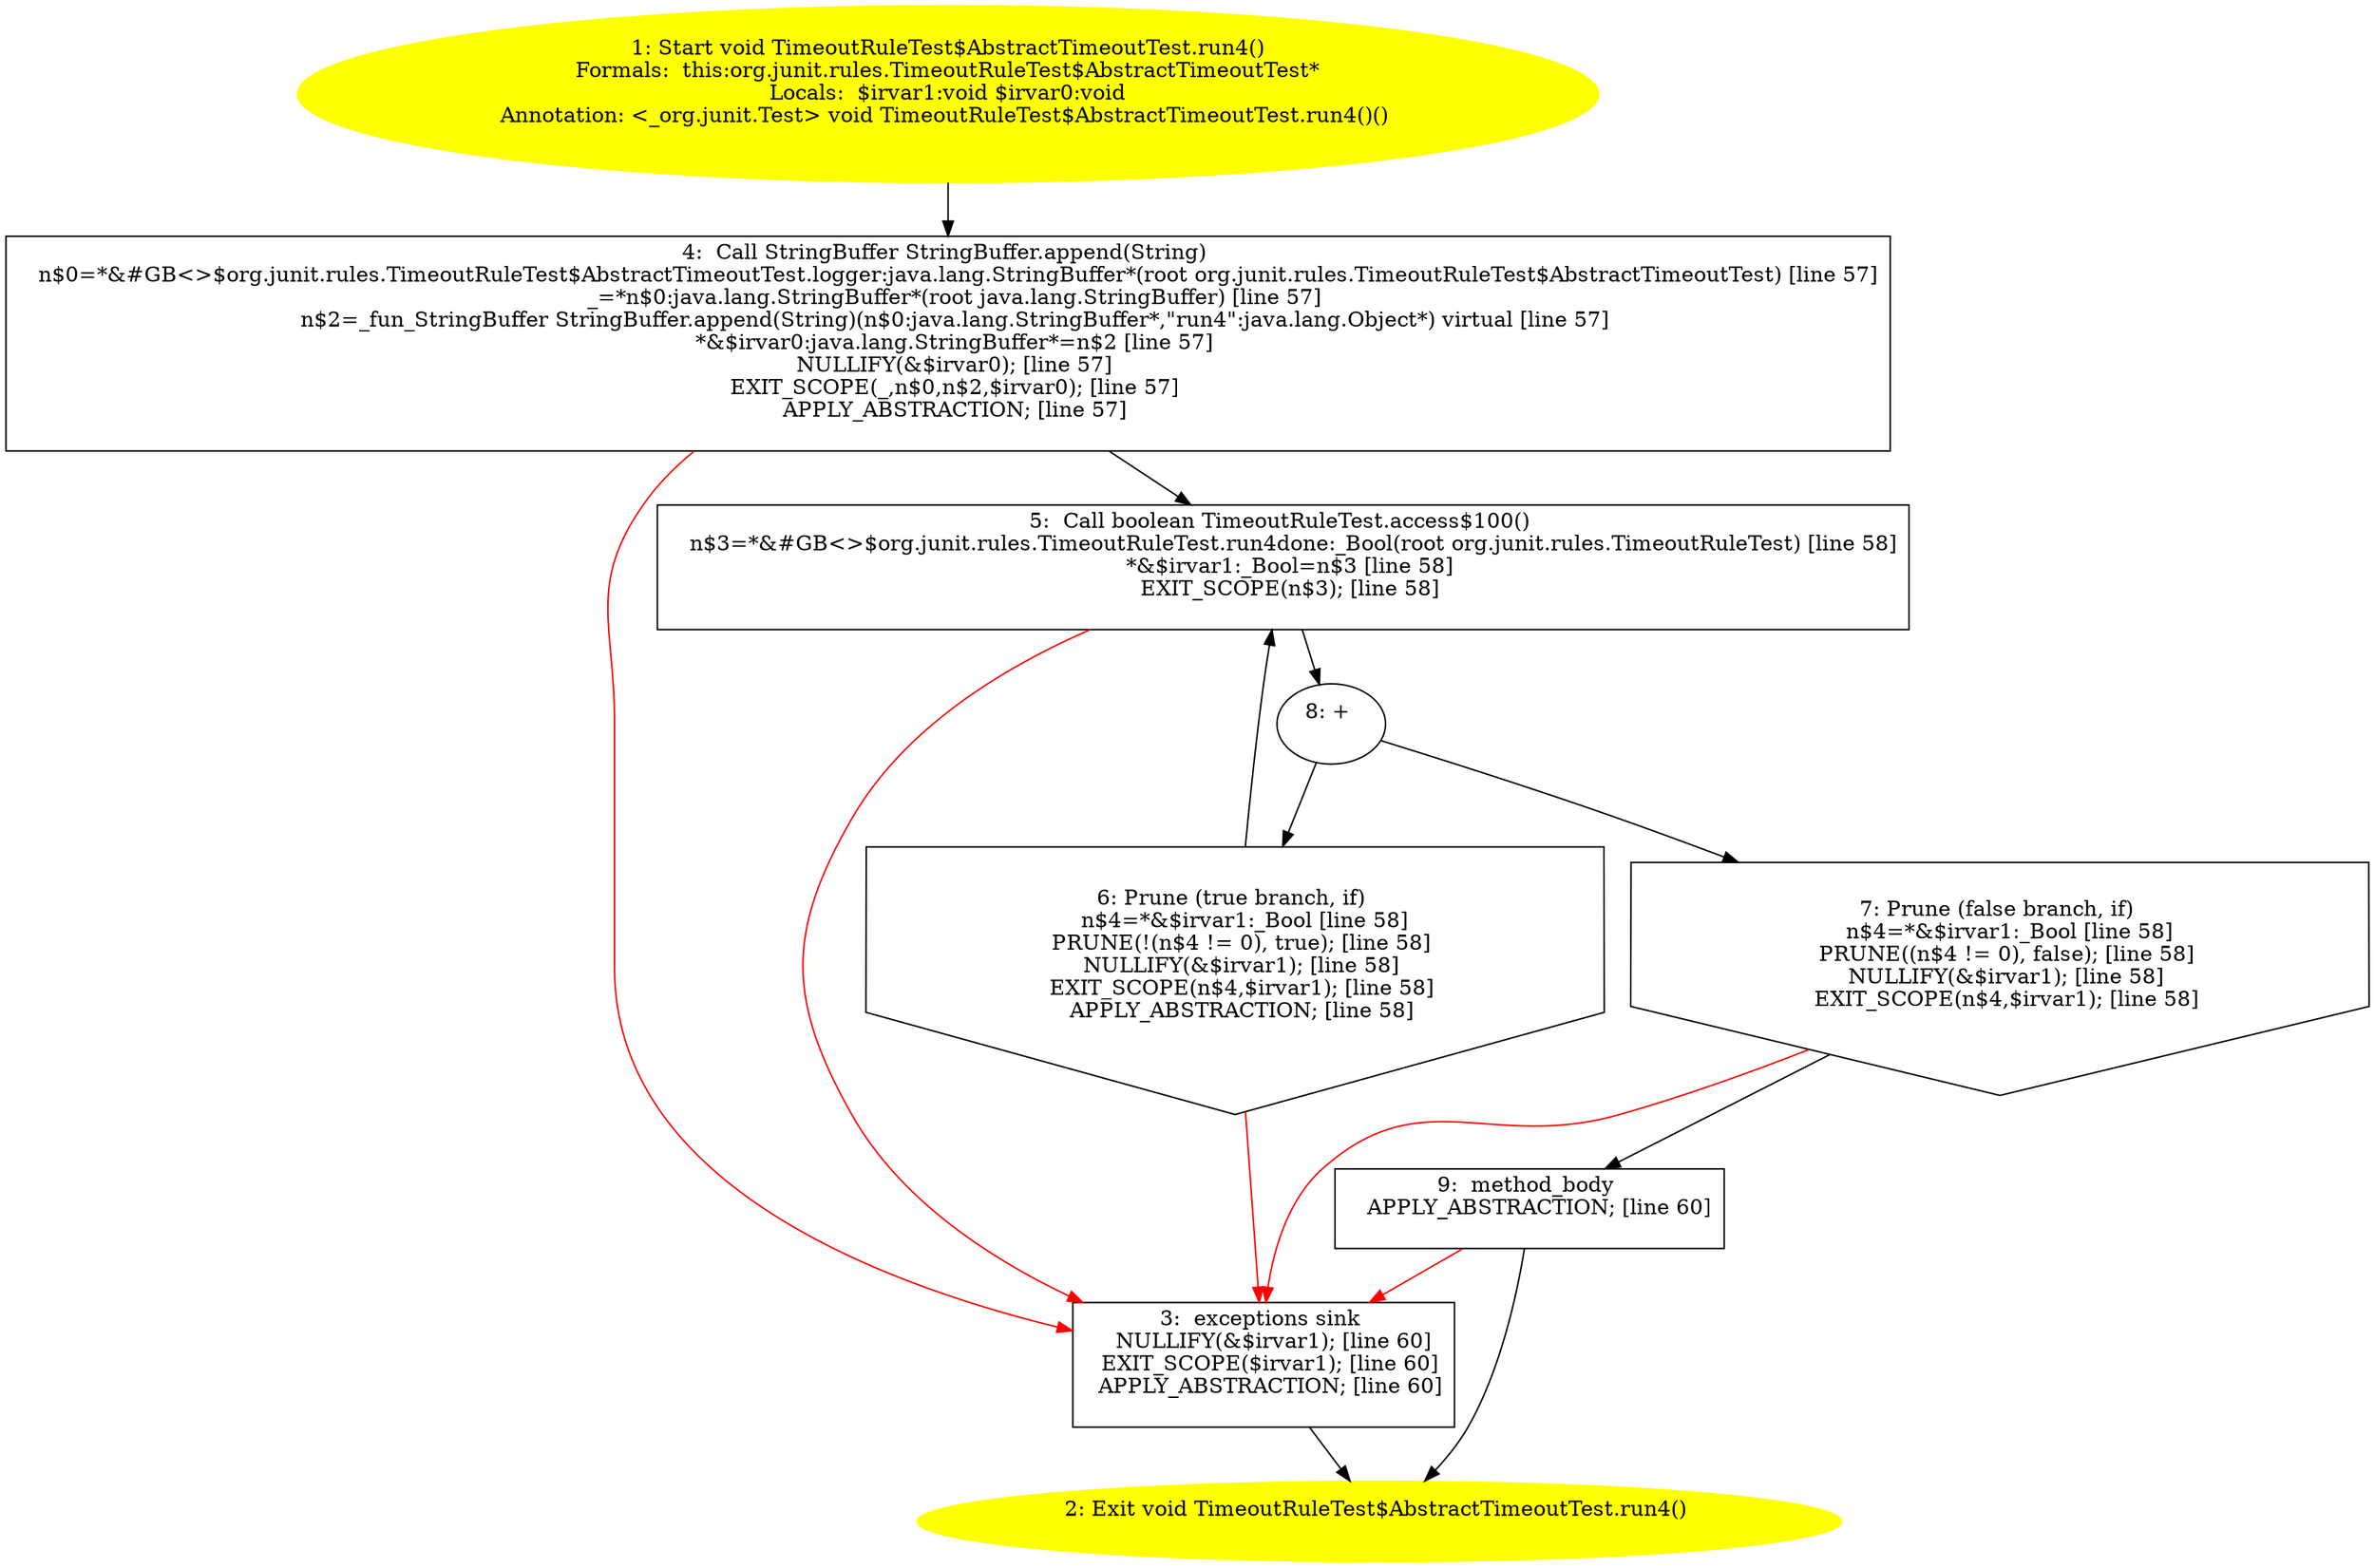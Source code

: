 /* @generated */
digraph cfg {
"org.junit.rules.TimeoutRuleTest$AbstractTimeoutTest.run4():void.980921ec630b33941edf320a2854533a_1" [label="1: Start void TimeoutRuleTest$AbstractTimeoutTest.run4()\nFormals:  this:org.junit.rules.TimeoutRuleTest$AbstractTimeoutTest*\nLocals:  $irvar1:void $irvar0:void\nAnnotation: <_org.junit.Test> void TimeoutRuleTest$AbstractTimeoutTest.run4()() \n  " color=yellow style=filled]
	

	 "org.junit.rules.TimeoutRuleTest$AbstractTimeoutTest.run4():void.980921ec630b33941edf320a2854533a_1" -> "org.junit.rules.TimeoutRuleTest$AbstractTimeoutTest.run4():void.980921ec630b33941edf320a2854533a_4" ;
"org.junit.rules.TimeoutRuleTest$AbstractTimeoutTest.run4():void.980921ec630b33941edf320a2854533a_2" [label="2: Exit void TimeoutRuleTest$AbstractTimeoutTest.run4() \n  " color=yellow style=filled]
	

"org.junit.rules.TimeoutRuleTest$AbstractTimeoutTest.run4():void.980921ec630b33941edf320a2854533a_3" [label="3:  exceptions sink \n   NULLIFY(&$irvar1); [line 60]\n  EXIT_SCOPE($irvar1); [line 60]\n  APPLY_ABSTRACTION; [line 60]\n " shape="box"]
	

	 "org.junit.rules.TimeoutRuleTest$AbstractTimeoutTest.run4():void.980921ec630b33941edf320a2854533a_3" -> "org.junit.rules.TimeoutRuleTest$AbstractTimeoutTest.run4():void.980921ec630b33941edf320a2854533a_2" ;
"org.junit.rules.TimeoutRuleTest$AbstractTimeoutTest.run4():void.980921ec630b33941edf320a2854533a_4" [label="4:  Call StringBuffer StringBuffer.append(String) \n   n$0=*&#GB<>$org.junit.rules.TimeoutRuleTest$AbstractTimeoutTest.logger:java.lang.StringBuffer*(root org.junit.rules.TimeoutRuleTest$AbstractTimeoutTest) [line 57]\n  _=*n$0:java.lang.StringBuffer*(root java.lang.StringBuffer) [line 57]\n  n$2=_fun_StringBuffer StringBuffer.append(String)(n$0:java.lang.StringBuffer*,\"run4\":java.lang.Object*) virtual [line 57]\n  *&$irvar0:java.lang.StringBuffer*=n$2 [line 57]\n  NULLIFY(&$irvar0); [line 57]\n  EXIT_SCOPE(_,n$0,n$2,$irvar0); [line 57]\n  APPLY_ABSTRACTION; [line 57]\n " shape="box"]
	

	 "org.junit.rules.TimeoutRuleTest$AbstractTimeoutTest.run4():void.980921ec630b33941edf320a2854533a_4" -> "org.junit.rules.TimeoutRuleTest$AbstractTimeoutTest.run4():void.980921ec630b33941edf320a2854533a_5" ;
	 "org.junit.rules.TimeoutRuleTest$AbstractTimeoutTest.run4():void.980921ec630b33941edf320a2854533a_4" -> "org.junit.rules.TimeoutRuleTest$AbstractTimeoutTest.run4():void.980921ec630b33941edf320a2854533a_3" [color="red" ];
"org.junit.rules.TimeoutRuleTest$AbstractTimeoutTest.run4():void.980921ec630b33941edf320a2854533a_5" [label="5:  Call boolean TimeoutRuleTest.access$100() \n   n$3=*&#GB<>$org.junit.rules.TimeoutRuleTest.run4done:_Bool(root org.junit.rules.TimeoutRuleTest) [line 58]\n  *&$irvar1:_Bool=n$3 [line 58]\n  EXIT_SCOPE(n$3); [line 58]\n " shape="box"]
	

	 "org.junit.rules.TimeoutRuleTest$AbstractTimeoutTest.run4():void.980921ec630b33941edf320a2854533a_5" -> "org.junit.rules.TimeoutRuleTest$AbstractTimeoutTest.run4():void.980921ec630b33941edf320a2854533a_8" ;
	 "org.junit.rules.TimeoutRuleTest$AbstractTimeoutTest.run4():void.980921ec630b33941edf320a2854533a_5" -> "org.junit.rules.TimeoutRuleTest$AbstractTimeoutTest.run4():void.980921ec630b33941edf320a2854533a_3" [color="red" ];
"org.junit.rules.TimeoutRuleTest$AbstractTimeoutTest.run4():void.980921ec630b33941edf320a2854533a_6" [label="6: Prune (true branch, if) \n   n$4=*&$irvar1:_Bool [line 58]\n  PRUNE(!(n$4 != 0), true); [line 58]\n  NULLIFY(&$irvar1); [line 58]\n  EXIT_SCOPE(n$4,$irvar1); [line 58]\n  APPLY_ABSTRACTION; [line 58]\n " shape="invhouse"]
	

	 "org.junit.rules.TimeoutRuleTest$AbstractTimeoutTest.run4():void.980921ec630b33941edf320a2854533a_6" -> "org.junit.rules.TimeoutRuleTest$AbstractTimeoutTest.run4():void.980921ec630b33941edf320a2854533a_5" ;
	 "org.junit.rules.TimeoutRuleTest$AbstractTimeoutTest.run4():void.980921ec630b33941edf320a2854533a_6" -> "org.junit.rules.TimeoutRuleTest$AbstractTimeoutTest.run4():void.980921ec630b33941edf320a2854533a_3" [color="red" ];
"org.junit.rules.TimeoutRuleTest$AbstractTimeoutTest.run4():void.980921ec630b33941edf320a2854533a_7" [label="7: Prune (false branch, if) \n   n$4=*&$irvar1:_Bool [line 58]\n  PRUNE((n$4 != 0), false); [line 58]\n  NULLIFY(&$irvar1); [line 58]\n  EXIT_SCOPE(n$4,$irvar1); [line 58]\n " shape="invhouse"]
	

	 "org.junit.rules.TimeoutRuleTest$AbstractTimeoutTest.run4():void.980921ec630b33941edf320a2854533a_7" -> "org.junit.rules.TimeoutRuleTest$AbstractTimeoutTest.run4():void.980921ec630b33941edf320a2854533a_9" ;
	 "org.junit.rules.TimeoutRuleTest$AbstractTimeoutTest.run4():void.980921ec630b33941edf320a2854533a_7" -> "org.junit.rules.TimeoutRuleTest$AbstractTimeoutTest.run4():void.980921ec630b33941edf320a2854533a_3" [color="red" ];
"org.junit.rules.TimeoutRuleTest$AbstractTimeoutTest.run4():void.980921ec630b33941edf320a2854533a_8" [label="8: + \n  " ]
	

	 "org.junit.rules.TimeoutRuleTest$AbstractTimeoutTest.run4():void.980921ec630b33941edf320a2854533a_8" -> "org.junit.rules.TimeoutRuleTest$AbstractTimeoutTest.run4():void.980921ec630b33941edf320a2854533a_6" ;
	 "org.junit.rules.TimeoutRuleTest$AbstractTimeoutTest.run4():void.980921ec630b33941edf320a2854533a_8" -> "org.junit.rules.TimeoutRuleTest$AbstractTimeoutTest.run4():void.980921ec630b33941edf320a2854533a_7" ;
"org.junit.rules.TimeoutRuleTest$AbstractTimeoutTest.run4():void.980921ec630b33941edf320a2854533a_9" [label="9:  method_body \n   APPLY_ABSTRACTION; [line 60]\n " shape="box"]
	

	 "org.junit.rules.TimeoutRuleTest$AbstractTimeoutTest.run4():void.980921ec630b33941edf320a2854533a_9" -> "org.junit.rules.TimeoutRuleTest$AbstractTimeoutTest.run4():void.980921ec630b33941edf320a2854533a_2" ;
	 "org.junit.rules.TimeoutRuleTest$AbstractTimeoutTest.run4():void.980921ec630b33941edf320a2854533a_9" -> "org.junit.rules.TimeoutRuleTest$AbstractTimeoutTest.run4():void.980921ec630b33941edf320a2854533a_3" [color="red" ];
}
